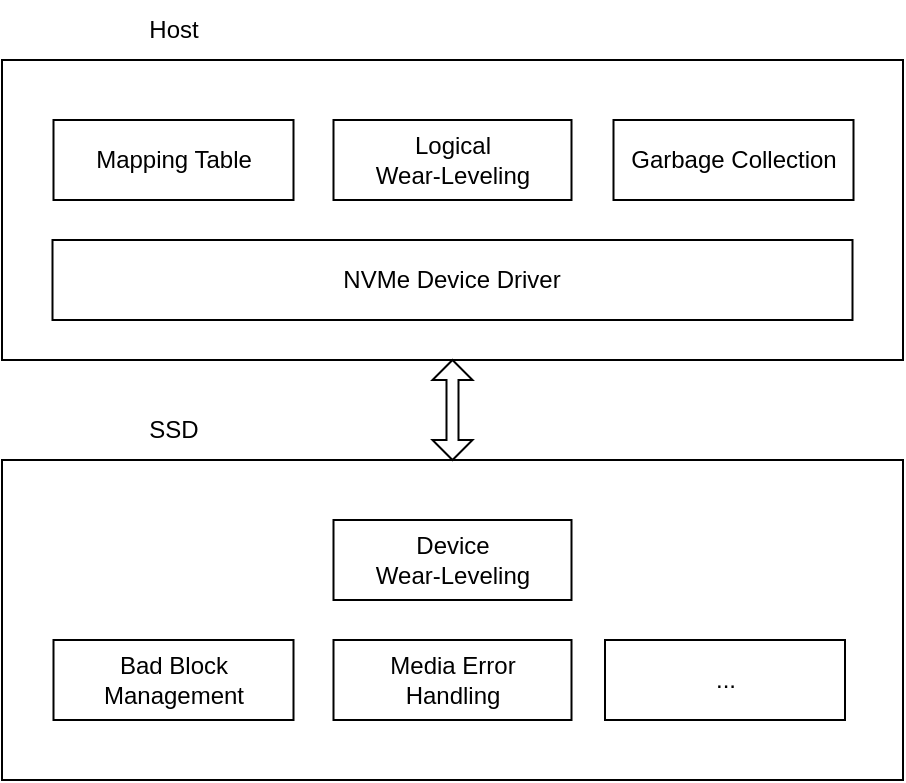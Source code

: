 <mxfile version="20.2.8" type="device"><diagram id="jVsmJ0wDyM5emc1k3i-I" name="第1頁"><mxGraphModel dx="718" dy="881" grid="1" gridSize="10" guides="1" tooltips="1" connect="1" arrows="1" fold="1" page="1" pageScale="1" pageWidth="827" pageHeight="1169" math="0" shadow="0"><root><mxCell id="0"/><mxCell id="1" parent="0"/><mxCell id="nGh0lY3Z7or9mz7nRWno-1" value="" style="rounded=0;whiteSpace=wrap;html=1;" vertex="1" parent="1"><mxGeometry x="188" y="290" width="450.5" height="150" as="geometry"/></mxCell><mxCell id="nGh0lY3Z7or9mz7nRWno-2" value="Mapping Table" style="rounded=0;whiteSpace=wrap;html=1;" vertex="1" parent="1"><mxGeometry x="213.75" y="320" width="120" height="40" as="geometry"/></mxCell><mxCell id="nGh0lY3Z7or9mz7nRWno-3" value="Logical&lt;br&gt;Wear-Leveling" style="rounded=0;whiteSpace=wrap;html=1;" vertex="1" parent="1"><mxGeometry x="353.75" y="320" width="119" height="40" as="geometry"/></mxCell><mxCell id="nGh0lY3Z7or9mz7nRWno-4" value="Garbage Collection" style="rounded=0;whiteSpace=wrap;html=1;" vertex="1" parent="1"><mxGeometry x="493.75" y="320" width="120" height="40" as="geometry"/></mxCell><mxCell id="nGh0lY3Z7or9mz7nRWno-5" value="NVMe Device Driver" style="rounded=0;whiteSpace=wrap;html=1;" vertex="1" parent="1"><mxGeometry x="213.25" y="380" width="400" height="40" as="geometry"/></mxCell><mxCell id="nGh0lY3Z7or9mz7nRWno-6" value="" style="rounded=0;whiteSpace=wrap;html=1;" vertex="1" parent="1"><mxGeometry x="188" y="490" width="450.5" height="160" as="geometry"/></mxCell><mxCell id="nGh0lY3Z7or9mz7nRWno-7" value="Bad Block&lt;br&gt;Management" style="rounded=0;whiteSpace=wrap;html=1;" vertex="1" parent="1"><mxGeometry x="213.75" y="580" width="120" height="40" as="geometry"/></mxCell><mxCell id="nGh0lY3Z7or9mz7nRWno-8" value="Device&lt;br&gt;Wear-Leveling" style="rounded=0;whiteSpace=wrap;html=1;" vertex="1" parent="1"><mxGeometry x="353.75" y="520" width="119" height="40" as="geometry"/></mxCell><mxCell id="nGh0lY3Z7or9mz7nRWno-9" value="..." style="rounded=0;whiteSpace=wrap;html=1;" vertex="1" parent="1"><mxGeometry x="489.5" y="580" width="120" height="40" as="geometry"/></mxCell><mxCell id="nGh0lY3Z7or9mz7nRWno-11" value="Media Error&lt;br&gt;Handling" style="rounded=0;whiteSpace=wrap;html=1;" vertex="1" parent="1"><mxGeometry x="353.75" y="580" width="119" height="40" as="geometry"/></mxCell><mxCell id="nGh0lY3Z7or9mz7nRWno-12" value="SSD" style="text;html=1;strokeColor=none;fillColor=none;align=center;verticalAlign=middle;whiteSpace=wrap;rounded=0;" vertex="1" parent="1"><mxGeometry x="243.75" y="460" width="60" height="30" as="geometry"/></mxCell><mxCell id="nGh0lY3Z7or9mz7nRWno-13" value="Host" style="text;html=1;strokeColor=none;fillColor=none;align=center;verticalAlign=middle;whiteSpace=wrap;rounded=0;" vertex="1" parent="1"><mxGeometry x="243.75" y="260" width="60" height="30" as="geometry"/></mxCell><mxCell id="nGh0lY3Z7or9mz7nRWno-14" value="" style="shape=doubleArrow;whiteSpace=wrap;html=1;direction=south;" vertex="1" parent="1"><mxGeometry x="403.25" y="440" width="20" height="50" as="geometry"/></mxCell></root></mxGraphModel></diagram></mxfile>